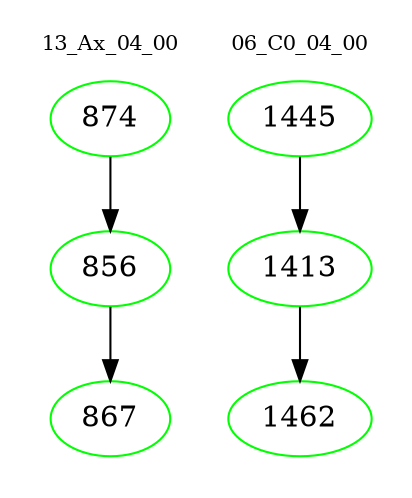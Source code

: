 digraph{
subgraph cluster_0 {
color = white
label = "13_Ax_04_00";
fontsize=10;
T0_874 [label="874", color="green"]
T0_874 -> T0_856 [color="black"]
T0_856 [label="856", color="green"]
T0_856 -> T0_867 [color="black"]
T0_867 [label="867", color="green"]
}
subgraph cluster_1 {
color = white
label = "06_C0_04_00";
fontsize=10;
T1_1445 [label="1445", color="green"]
T1_1445 -> T1_1413 [color="black"]
T1_1413 [label="1413", color="green"]
T1_1413 -> T1_1462 [color="black"]
T1_1462 [label="1462", color="green"]
}
}
